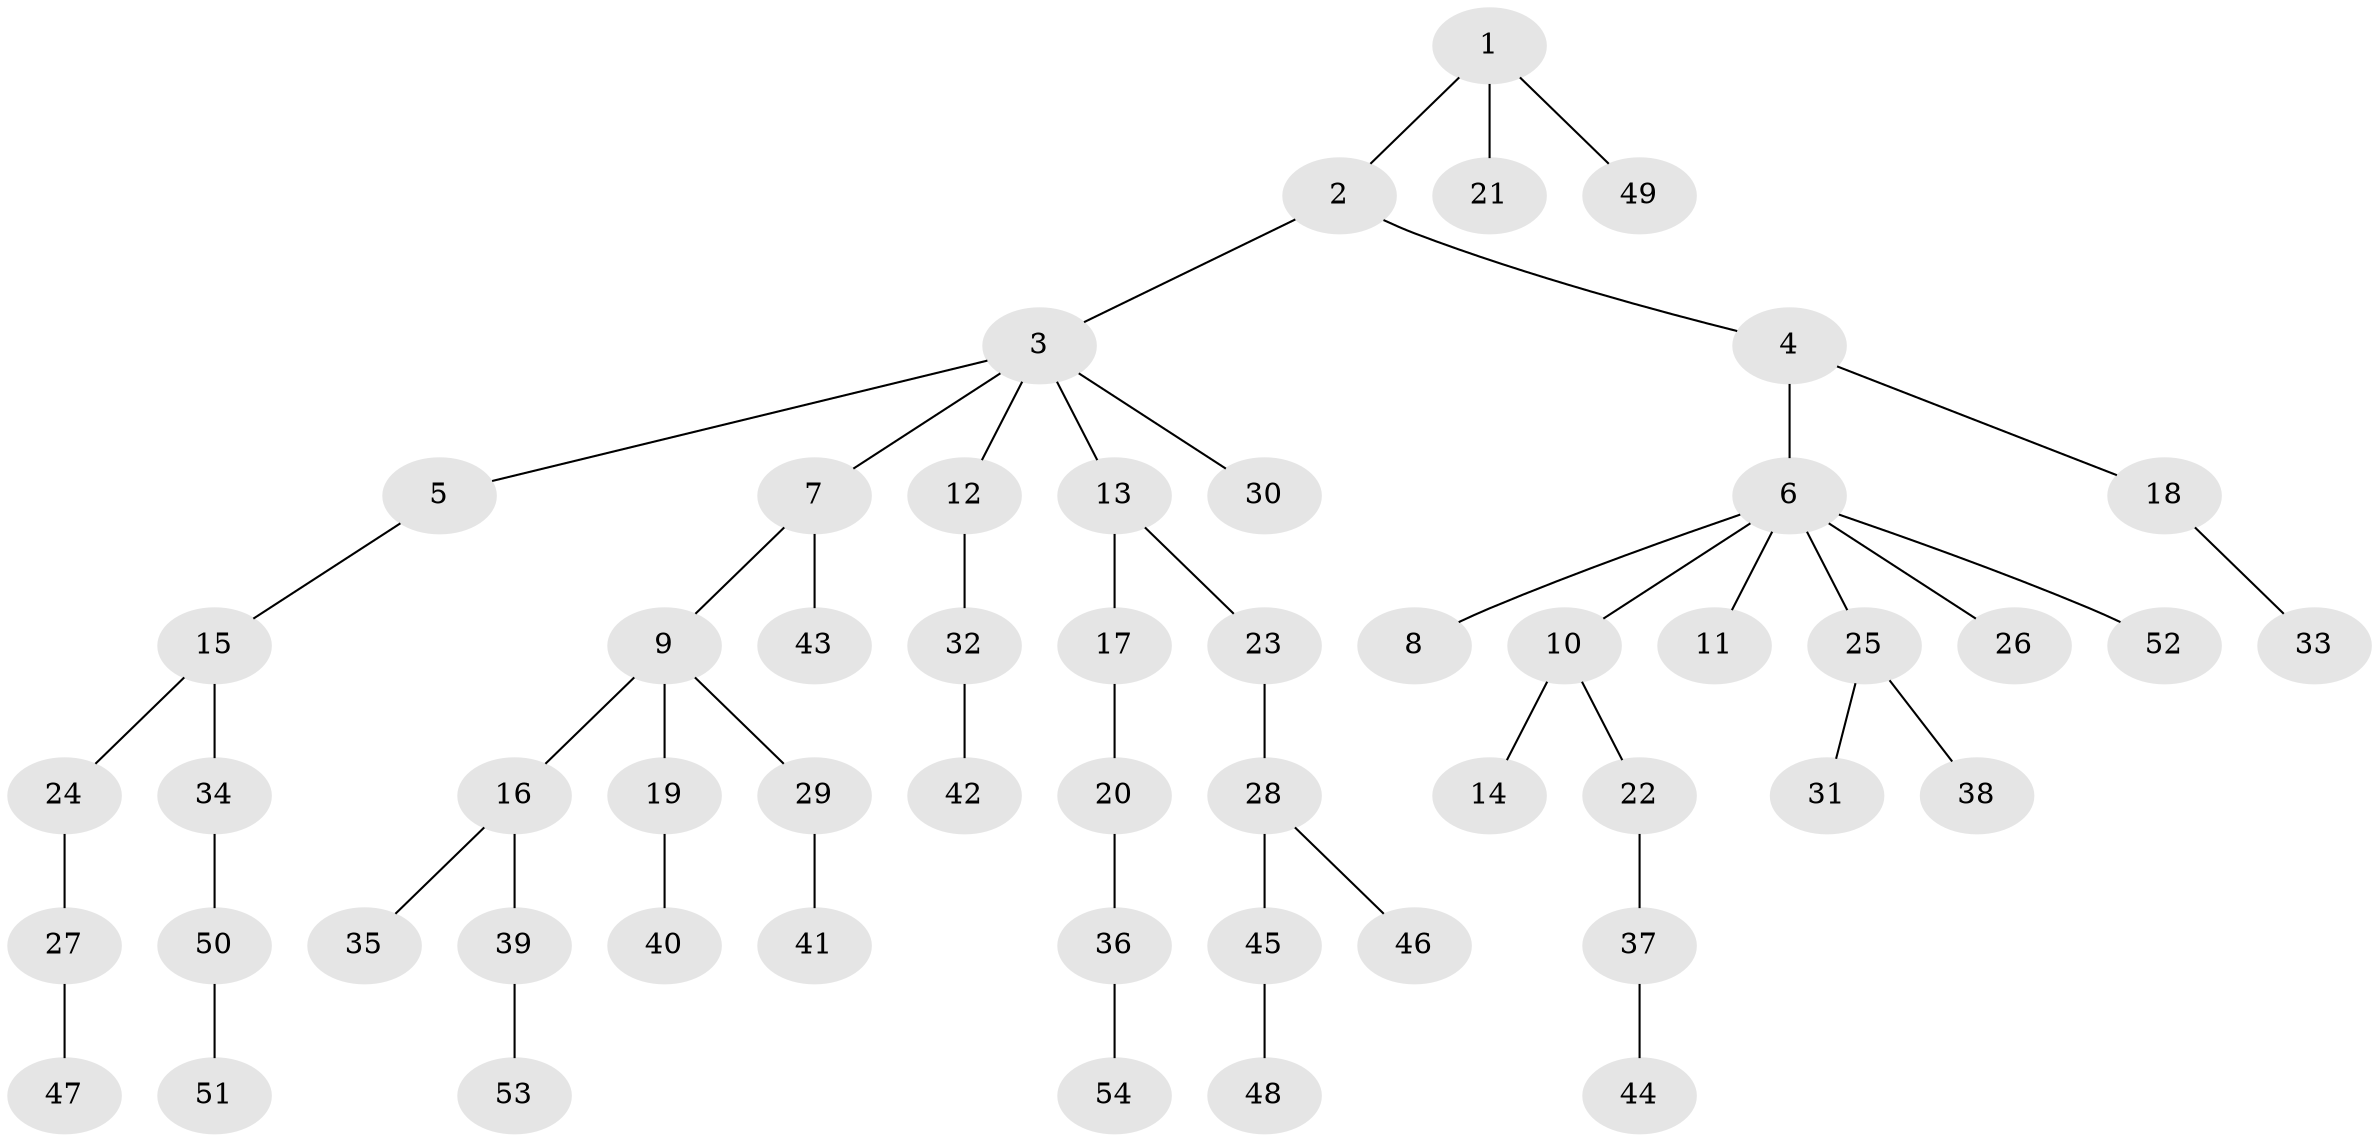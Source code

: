 // coarse degree distribution, {3: 0.23529411764705882, 5: 0.058823529411764705, 4: 0.058823529411764705, 1: 0.6470588235294118}
// Generated by graph-tools (version 1.1) at 2025/37/03/04/25 23:37:25]
// undirected, 54 vertices, 53 edges
graph export_dot {
  node [color=gray90,style=filled];
  1;
  2;
  3;
  4;
  5;
  6;
  7;
  8;
  9;
  10;
  11;
  12;
  13;
  14;
  15;
  16;
  17;
  18;
  19;
  20;
  21;
  22;
  23;
  24;
  25;
  26;
  27;
  28;
  29;
  30;
  31;
  32;
  33;
  34;
  35;
  36;
  37;
  38;
  39;
  40;
  41;
  42;
  43;
  44;
  45;
  46;
  47;
  48;
  49;
  50;
  51;
  52;
  53;
  54;
  1 -- 2;
  1 -- 21;
  1 -- 49;
  2 -- 3;
  2 -- 4;
  3 -- 5;
  3 -- 7;
  3 -- 12;
  3 -- 13;
  3 -- 30;
  4 -- 6;
  4 -- 18;
  5 -- 15;
  6 -- 8;
  6 -- 10;
  6 -- 11;
  6 -- 25;
  6 -- 26;
  6 -- 52;
  7 -- 9;
  7 -- 43;
  9 -- 16;
  9 -- 19;
  9 -- 29;
  10 -- 14;
  10 -- 22;
  12 -- 32;
  13 -- 17;
  13 -- 23;
  15 -- 24;
  15 -- 34;
  16 -- 35;
  16 -- 39;
  17 -- 20;
  18 -- 33;
  19 -- 40;
  20 -- 36;
  22 -- 37;
  23 -- 28;
  24 -- 27;
  25 -- 31;
  25 -- 38;
  27 -- 47;
  28 -- 45;
  28 -- 46;
  29 -- 41;
  32 -- 42;
  34 -- 50;
  36 -- 54;
  37 -- 44;
  39 -- 53;
  45 -- 48;
  50 -- 51;
}

